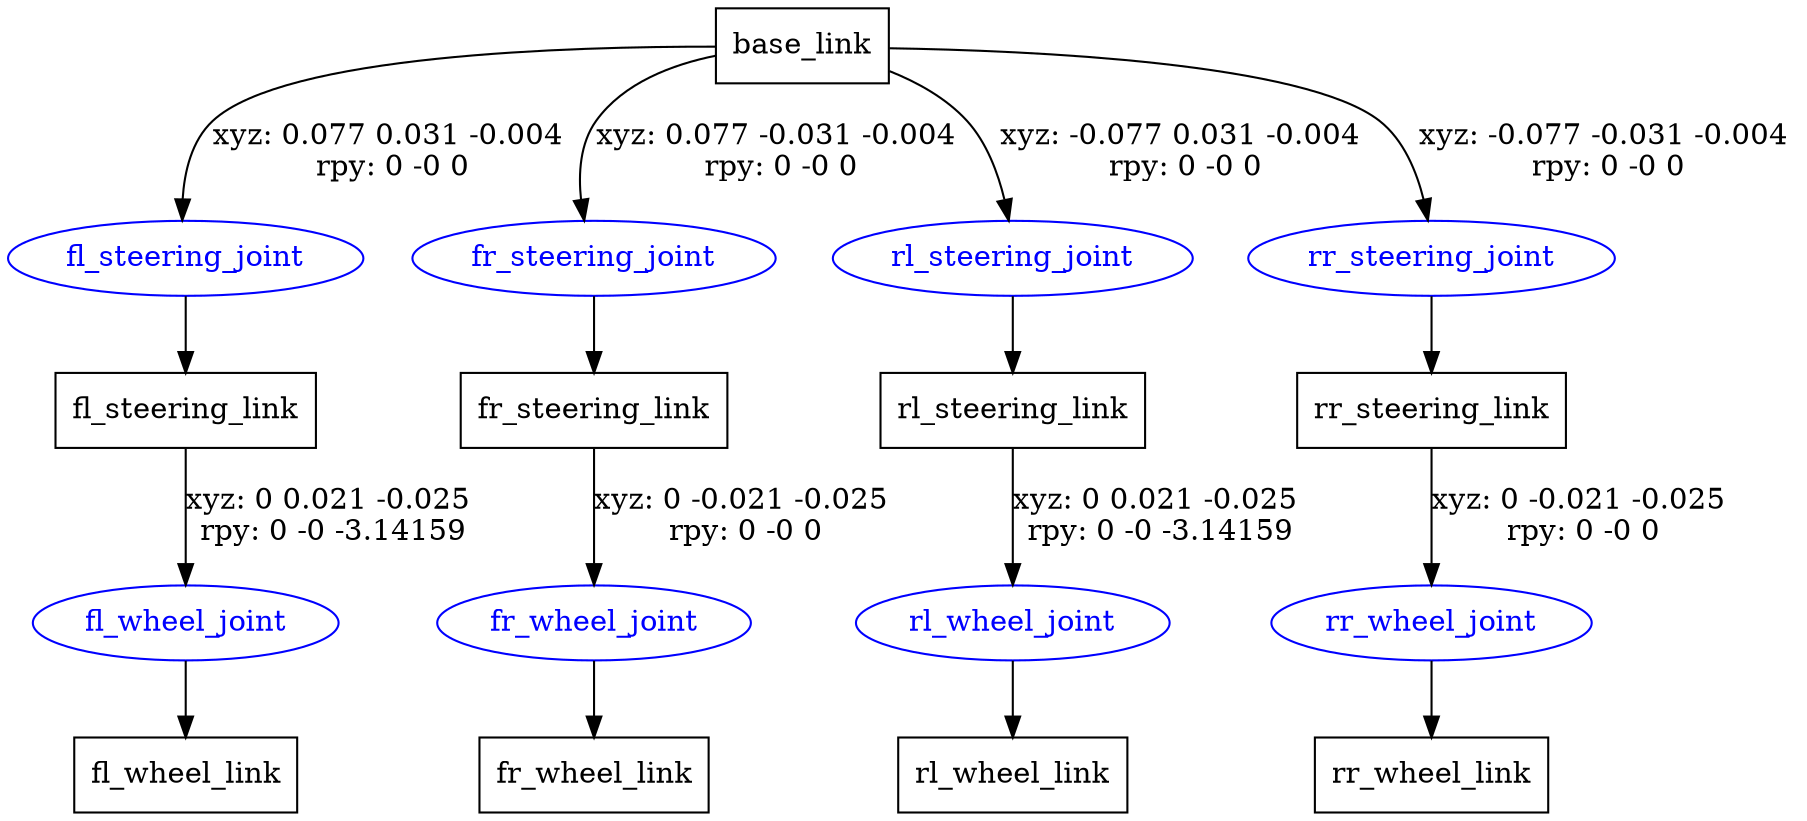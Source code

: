 digraph G {
node [shape=box];
"base_link" [label="base_link"];
"fl_steering_link" [label="fl_steering_link"];
"fl_wheel_link" [label="fl_wheel_link"];
"fr_steering_link" [label="fr_steering_link"];
"fr_wheel_link" [label="fr_wheel_link"];
"rl_steering_link" [label="rl_steering_link"];
"rl_wheel_link" [label="rl_wheel_link"];
"rr_steering_link" [label="rr_steering_link"];
"rr_wheel_link" [label="rr_wheel_link"];
node [shape=ellipse, color=blue, fontcolor=blue];
"base_link" -> "fl_steering_joint" [label="xyz: 0.077 0.031 -0.004 \nrpy: 0 -0 0"]
"fl_steering_joint" -> "fl_steering_link"
"fl_steering_link" -> "fl_wheel_joint" [label="xyz: 0 0.021 -0.025 \nrpy: 0 -0 -3.14159"]
"fl_wheel_joint" -> "fl_wheel_link"
"base_link" -> "fr_steering_joint" [label="xyz: 0.077 -0.031 -0.004 \nrpy: 0 -0 0"]
"fr_steering_joint" -> "fr_steering_link"
"fr_steering_link" -> "fr_wheel_joint" [label="xyz: 0 -0.021 -0.025 \nrpy: 0 -0 0"]
"fr_wheel_joint" -> "fr_wheel_link"
"base_link" -> "rl_steering_joint" [label="xyz: -0.077 0.031 -0.004 \nrpy: 0 -0 0"]
"rl_steering_joint" -> "rl_steering_link"
"rl_steering_link" -> "rl_wheel_joint" [label="xyz: 0 0.021 -0.025 \nrpy: 0 -0 -3.14159"]
"rl_wheel_joint" -> "rl_wheel_link"
"base_link" -> "rr_steering_joint" [label="xyz: -0.077 -0.031 -0.004 \nrpy: 0 -0 0"]
"rr_steering_joint" -> "rr_steering_link"
"rr_steering_link" -> "rr_wheel_joint" [label="xyz: 0 -0.021 -0.025 \nrpy: 0 -0 0"]
"rr_wheel_joint" -> "rr_wheel_link"
}
